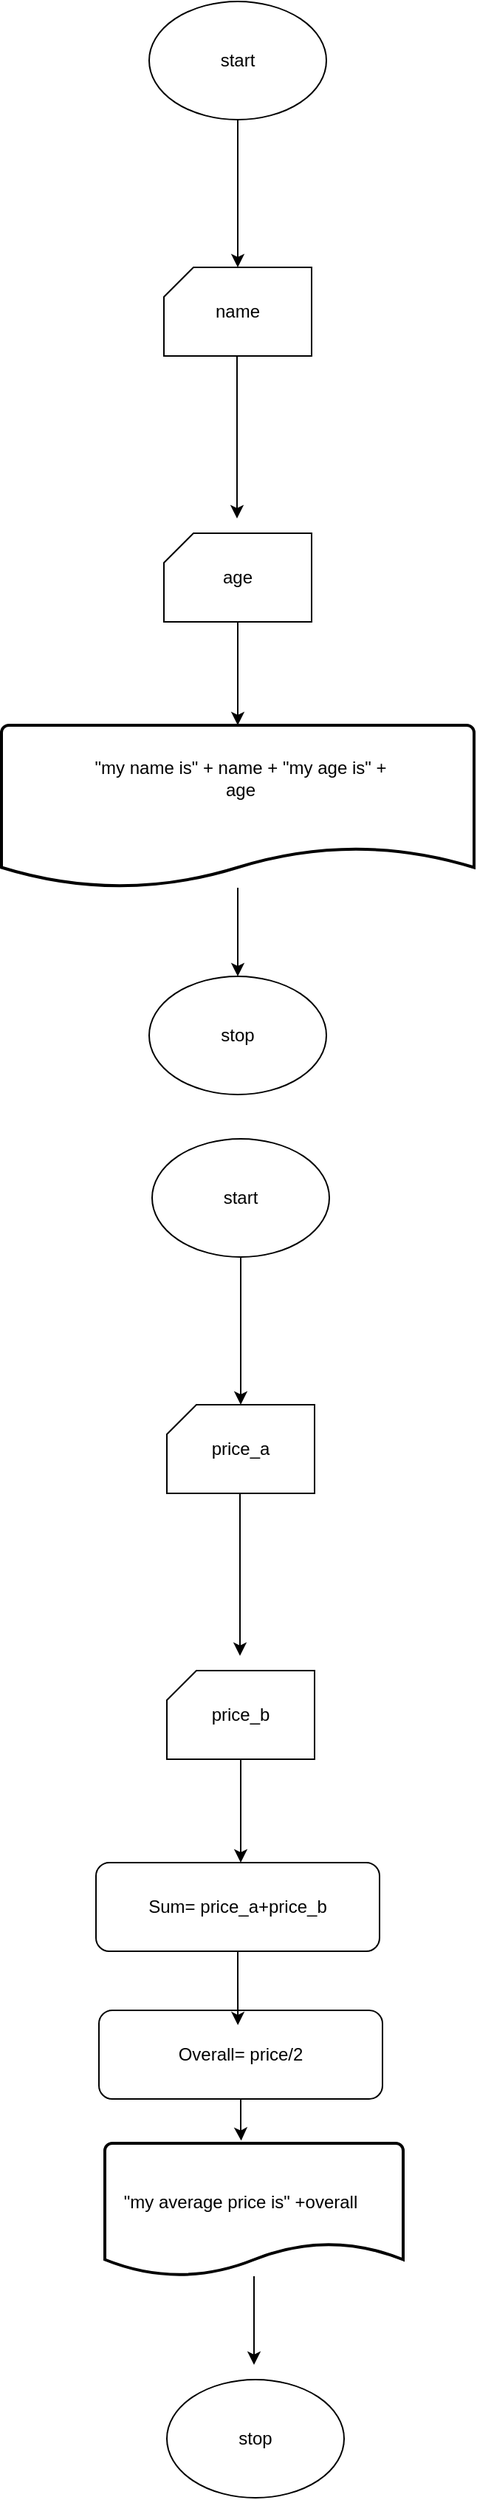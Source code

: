 <mxfile version="23.1.8" type="device">
  <diagram name="Page-1" id="hLnUzKsIZfY_c8V2M1LN">
    <mxGraphModel dx="1180" dy="745" grid="1" gridSize="10" guides="1" tooltips="1" connect="1" arrows="1" fold="1" page="1" pageScale="1" pageWidth="850" pageHeight="1100" math="0" shadow="0">
      <root>
        <mxCell id="0" />
        <mxCell id="1" parent="0" />
        <mxCell id="En5BO94fpWZc0f9aam7_-2" style="edgeStyle=orthogonalEdgeStyle;rounded=0;orthogonalLoop=1;jettySize=auto;html=1;" parent="1" source="En5BO94fpWZc0f9aam7_-1" edge="1">
          <mxGeometry relative="1" as="geometry">
            <mxPoint x="440" y="250" as="targetPoint" />
          </mxGeometry>
        </mxCell>
        <mxCell id="En5BO94fpWZc0f9aam7_-1" value="" style="ellipse;whiteSpace=wrap;html=1;" parent="1" vertex="1">
          <mxGeometry x="380" y="70" width="120" height="80" as="geometry" />
        </mxCell>
        <mxCell id="En5BO94fpWZc0f9aam7_-5" style="edgeStyle=orthogonalEdgeStyle;rounded=0;orthogonalLoop=1;jettySize=auto;html=1;entryX=0.5;entryY=0;entryDx=0;entryDy=0;entryPerimeter=0;" parent="1" edge="1">
          <mxGeometry relative="1" as="geometry">
            <mxPoint x="439.5" y="420" as="targetPoint" />
            <mxPoint x="439.5" y="300" as="sourcePoint" />
            <Array as="points">
              <mxPoint x="440" y="380" />
              <mxPoint x="440" y="380" />
            </Array>
          </mxGeometry>
        </mxCell>
        <mxCell id="En5BO94fpWZc0f9aam7_-4" value="" style="verticalLabelPosition=bottom;verticalAlign=top;html=1;shape=card;whiteSpace=wrap;size=20;arcSize=12;" parent="1" vertex="1">
          <mxGeometry x="390" y="250" width="100" height="60" as="geometry" />
        </mxCell>
        <mxCell id="En5BO94fpWZc0f9aam7_-6" value="name" style="text;html=1;align=center;verticalAlign=middle;whiteSpace=wrap;rounded=0;" parent="1" vertex="1">
          <mxGeometry x="410" y="265" width="60" height="30" as="geometry" />
        </mxCell>
        <mxCell id="En5BO94fpWZc0f9aam7_-11" style="edgeStyle=orthogonalEdgeStyle;rounded=0;orthogonalLoop=1;jettySize=auto;html=1;" parent="1" source="En5BO94fpWZc0f9aam7_-7" edge="1">
          <mxGeometry relative="1" as="geometry">
            <mxPoint x="440" y="560" as="targetPoint" />
          </mxGeometry>
        </mxCell>
        <mxCell id="En5BO94fpWZc0f9aam7_-7" value="" style="verticalLabelPosition=bottom;verticalAlign=top;html=1;shape=card;whiteSpace=wrap;size=20;arcSize=12;" parent="1" vertex="1">
          <mxGeometry x="390" y="430" width="100" height="60" as="geometry" />
        </mxCell>
        <mxCell id="En5BO94fpWZc0f9aam7_-8" value="age" style="text;html=1;align=center;verticalAlign=middle;whiteSpace=wrap;rounded=0;" parent="1" vertex="1">
          <mxGeometry x="410" y="445" width="60" height="30" as="geometry" />
        </mxCell>
        <mxCell id="En5BO94fpWZc0f9aam7_-9" value="start" style="text;html=1;align=center;verticalAlign=middle;whiteSpace=wrap;rounded=0;" parent="1" vertex="1">
          <mxGeometry x="410" y="95" width="60" height="30" as="geometry" />
        </mxCell>
        <mxCell id="En5BO94fpWZc0f9aam7_-20" style="edgeStyle=orthogonalEdgeStyle;rounded=0;orthogonalLoop=1;jettySize=auto;html=1;" parent="1" source="En5BO94fpWZc0f9aam7_-10" target="En5BO94fpWZc0f9aam7_-14" edge="1">
          <mxGeometry relative="1" as="geometry" />
        </mxCell>
        <mxCell id="En5BO94fpWZc0f9aam7_-10" value="" style="strokeWidth=2;html=1;shape=mxgraph.flowchart.document2;whiteSpace=wrap;size=0.25;" parent="1" vertex="1">
          <mxGeometry x="280" y="560" width="320" height="110" as="geometry" />
        </mxCell>
        <mxCell id="En5BO94fpWZc0f9aam7_-12" value="&quot;my name is&quot; + name + &quot;my age is&quot; + age" style="text;html=1;align=center;verticalAlign=middle;whiteSpace=wrap;rounded=0;" parent="1" vertex="1">
          <mxGeometry x="332" y="581" width="220" height="30" as="geometry" />
        </mxCell>
        <mxCell id="En5BO94fpWZc0f9aam7_-14" value="" style="ellipse;whiteSpace=wrap;html=1;" parent="1" vertex="1">
          <mxGeometry x="380" y="730" width="120" height="80" as="geometry" />
        </mxCell>
        <mxCell id="En5BO94fpWZc0f9aam7_-15" value="stop" style="text;html=1;align=center;verticalAlign=middle;whiteSpace=wrap;rounded=0;" parent="1" vertex="1">
          <mxGeometry x="410" y="755" width="60" height="30" as="geometry" />
        </mxCell>
        <mxCell id="vdNTKB3SmfLY-MrmYG1J-1" style="edgeStyle=orthogonalEdgeStyle;rounded=0;orthogonalLoop=1;jettySize=auto;html=1;" parent="1" source="vdNTKB3SmfLY-MrmYG1J-2" edge="1">
          <mxGeometry relative="1" as="geometry">
            <mxPoint x="442" y="1020" as="targetPoint" />
          </mxGeometry>
        </mxCell>
        <mxCell id="vdNTKB3SmfLY-MrmYG1J-2" value="" style="ellipse;whiteSpace=wrap;html=1;" parent="1" vertex="1">
          <mxGeometry x="382" y="840" width="120" height="80" as="geometry" />
        </mxCell>
        <mxCell id="vdNTKB3SmfLY-MrmYG1J-3" style="edgeStyle=orthogonalEdgeStyle;rounded=0;orthogonalLoop=1;jettySize=auto;html=1;entryX=0.5;entryY=0;entryDx=0;entryDy=0;entryPerimeter=0;" parent="1" edge="1">
          <mxGeometry relative="1" as="geometry">
            <mxPoint x="441.5" y="1190" as="targetPoint" />
            <mxPoint x="441.5" y="1070" as="sourcePoint" />
            <Array as="points">
              <mxPoint x="442" y="1150" />
              <mxPoint x="442" y="1150" />
            </Array>
          </mxGeometry>
        </mxCell>
        <mxCell id="vdNTKB3SmfLY-MrmYG1J-4" value="" style="verticalLabelPosition=bottom;verticalAlign=top;html=1;shape=card;whiteSpace=wrap;size=20;arcSize=12;" parent="1" vertex="1">
          <mxGeometry x="392" y="1020" width="100" height="60" as="geometry" />
        </mxCell>
        <mxCell id="vdNTKB3SmfLY-MrmYG1J-5" value="price_a" style="text;html=1;align=center;verticalAlign=middle;whiteSpace=wrap;rounded=0;" parent="1" vertex="1">
          <mxGeometry x="412" y="1035" width="60" height="30" as="geometry" />
        </mxCell>
        <mxCell id="vdNTKB3SmfLY-MrmYG1J-6" style="edgeStyle=orthogonalEdgeStyle;rounded=0;orthogonalLoop=1;jettySize=auto;html=1;" parent="1" source="vdNTKB3SmfLY-MrmYG1J-7" edge="1">
          <mxGeometry relative="1" as="geometry">
            <mxPoint x="442" y="1330" as="targetPoint" />
          </mxGeometry>
        </mxCell>
        <mxCell id="vdNTKB3SmfLY-MrmYG1J-7" value="" style="verticalLabelPosition=bottom;verticalAlign=top;html=1;shape=card;whiteSpace=wrap;size=20;arcSize=12;" parent="1" vertex="1">
          <mxGeometry x="392" y="1200" width="100" height="60" as="geometry" />
        </mxCell>
        <mxCell id="vdNTKB3SmfLY-MrmYG1J-8" value="price_b" style="text;html=1;align=center;verticalAlign=middle;whiteSpace=wrap;rounded=0;" parent="1" vertex="1">
          <mxGeometry x="412" y="1215" width="60" height="30" as="geometry" />
        </mxCell>
        <mxCell id="vdNTKB3SmfLY-MrmYG1J-9" value="start" style="text;html=1;align=center;verticalAlign=middle;whiteSpace=wrap;rounded=0;" parent="1" vertex="1">
          <mxGeometry x="417" y="865" width="50" height="30" as="geometry" />
        </mxCell>
        <mxCell id="vdNTKB3SmfLY-MrmYG1J-13" value="" style="ellipse;whiteSpace=wrap;html=1;" parent="1" vertex="1">
          <mxGeometry x="392" y="1680" width="120" height="80" as="geometry" />
        </mxCell>
        <mxCell id="vdNTKB3SmfLY-MrmYG1J-14" value="stop" style="text;html=1;align=center;verticalAlign=middle;whiteSpace=wrap;rounded=0;" parent="1" vertex="1">
          <mxGeometry x="422" y="1705" width="60" height="30" as="geometry" />
        </mxCell>
        <mxCell id="vdNTKB3SmfLY-MrmYG1J-17" value="" style="rounded=1;whiteSpace=wrap;html=1;" parent="1" vertex="1">
          <mxGeometry x="344" y="1330" width="192" height="60" as="geometry" />
        </mxCell>
        <mxCell id="vdNTKB3SmfLY-MrmYG1J-18" value="Sum= price_a+price_b" style="text;html=1;align=center;verticalAlign=middle;whiteSpace=wrap;rounded=0;" parent="1" vertex="1">
          <mxGeometry x="375" y="1345" width="130" height="30" as="geometry" />
        </mxCell>
        <mxCell id="vdNTKB3SmfLY-MrmYG1J-33" value="" style="rounded=1;whiteSpace=wrap;html=1;" parent="1" vertex="1">
          <mxGeometry x="346" y="1430" width="192" height="60" as="geometry" />
        </mxCell>
        <mxCell id="vdNTKB3SmfLY-MrmYG1J-34" value="Overall= price/2" style="text;html=1;align=center;verticalAlign=middle;whiteSpace=wrap;rounded=0;" parent="1" vertex="1">
          <mxGeometry x="377" y="1445" width="130" height="30" as="geometry" />
        </mxCell>
        <mxCell id="vdNTKB3SmfLY-MrmYG1J-37" style="edgeStyle=orthogonalEdgeStyle;rounded=0;orthogonalLoop=1;jettySize=auto;html=1;" parent="1" source="vdNTKB3SmfLY-MrmYG1J-35" edge="1">
          <mxGeometry relative="1" as="geometry">
            <mxPoint x="451" y="1670" as="targetPoint" />
          </mxGeometry>
        </mxCell>
        <mxCell id="vdNTKB3SmfLY-MrmYG1J-35" value="" style="strokeWidth=2;html=1;shape=mxgraph.flowchart.document2;whiteSpace=wrap;size=0.25;" parent="1" vertex="1">
          <mxGeometry x="350" y="1520" width="202" height="90" as="geometry" />
        </mxCell>
        <mxCell id="vdNTKB3SmfLY-MrmYG1J-36" value="&quot;my average price is&quot; +overall" style="text;html=1;align=center;verticalAlign=middle;whiteSpace=wrap;rounded=0;" parent="1" vertex="1">
          <mxGeometry x="311" y="1532.5" width="262" height="55" as="geometry" />
        </mxCell>
        <mxCell id="vdNTKB3SmfLY-MrmYG1J-38" style="edgeStyle=orthogonalEdgeStyle;rounded=0;orthogonalLoop=1;jettySize=auto;html=1;entryX=0.457;entryY=-0.019;entryDx=0;entryDy=0;entryPerimeter=0;" parent="1" source="vdNTKB3SmfLY-MrmYG1J-33" target="vdNTKB3SmfLY-MrmYG1J-35" edge="1">
          <mxGeometry relative="1" as="geometry" />
        </mxCell>
        <mxCell id="vdNTKB3SmfLY-MrmYG1J-41" style="edgeStyle=orthogonalEdgeStyle;rounded=0;orthogonalLoop=1;jettySize=auto;html=1;entryX=0.49;entryY=0.167;entryDx=0;entryDy=0;entryPerimeter=0;" parent="1" source="vdNTKB3SmfLY-MrmYG1J-17" target="vdNTKB3SmfLY-MrmYG1J-33" edge="1">
          <mxGeometry relative="1" as="geometry" />
        </mxCell>
      </root>
    </mxGraphModel>
  </diagram>
</mxfile>

